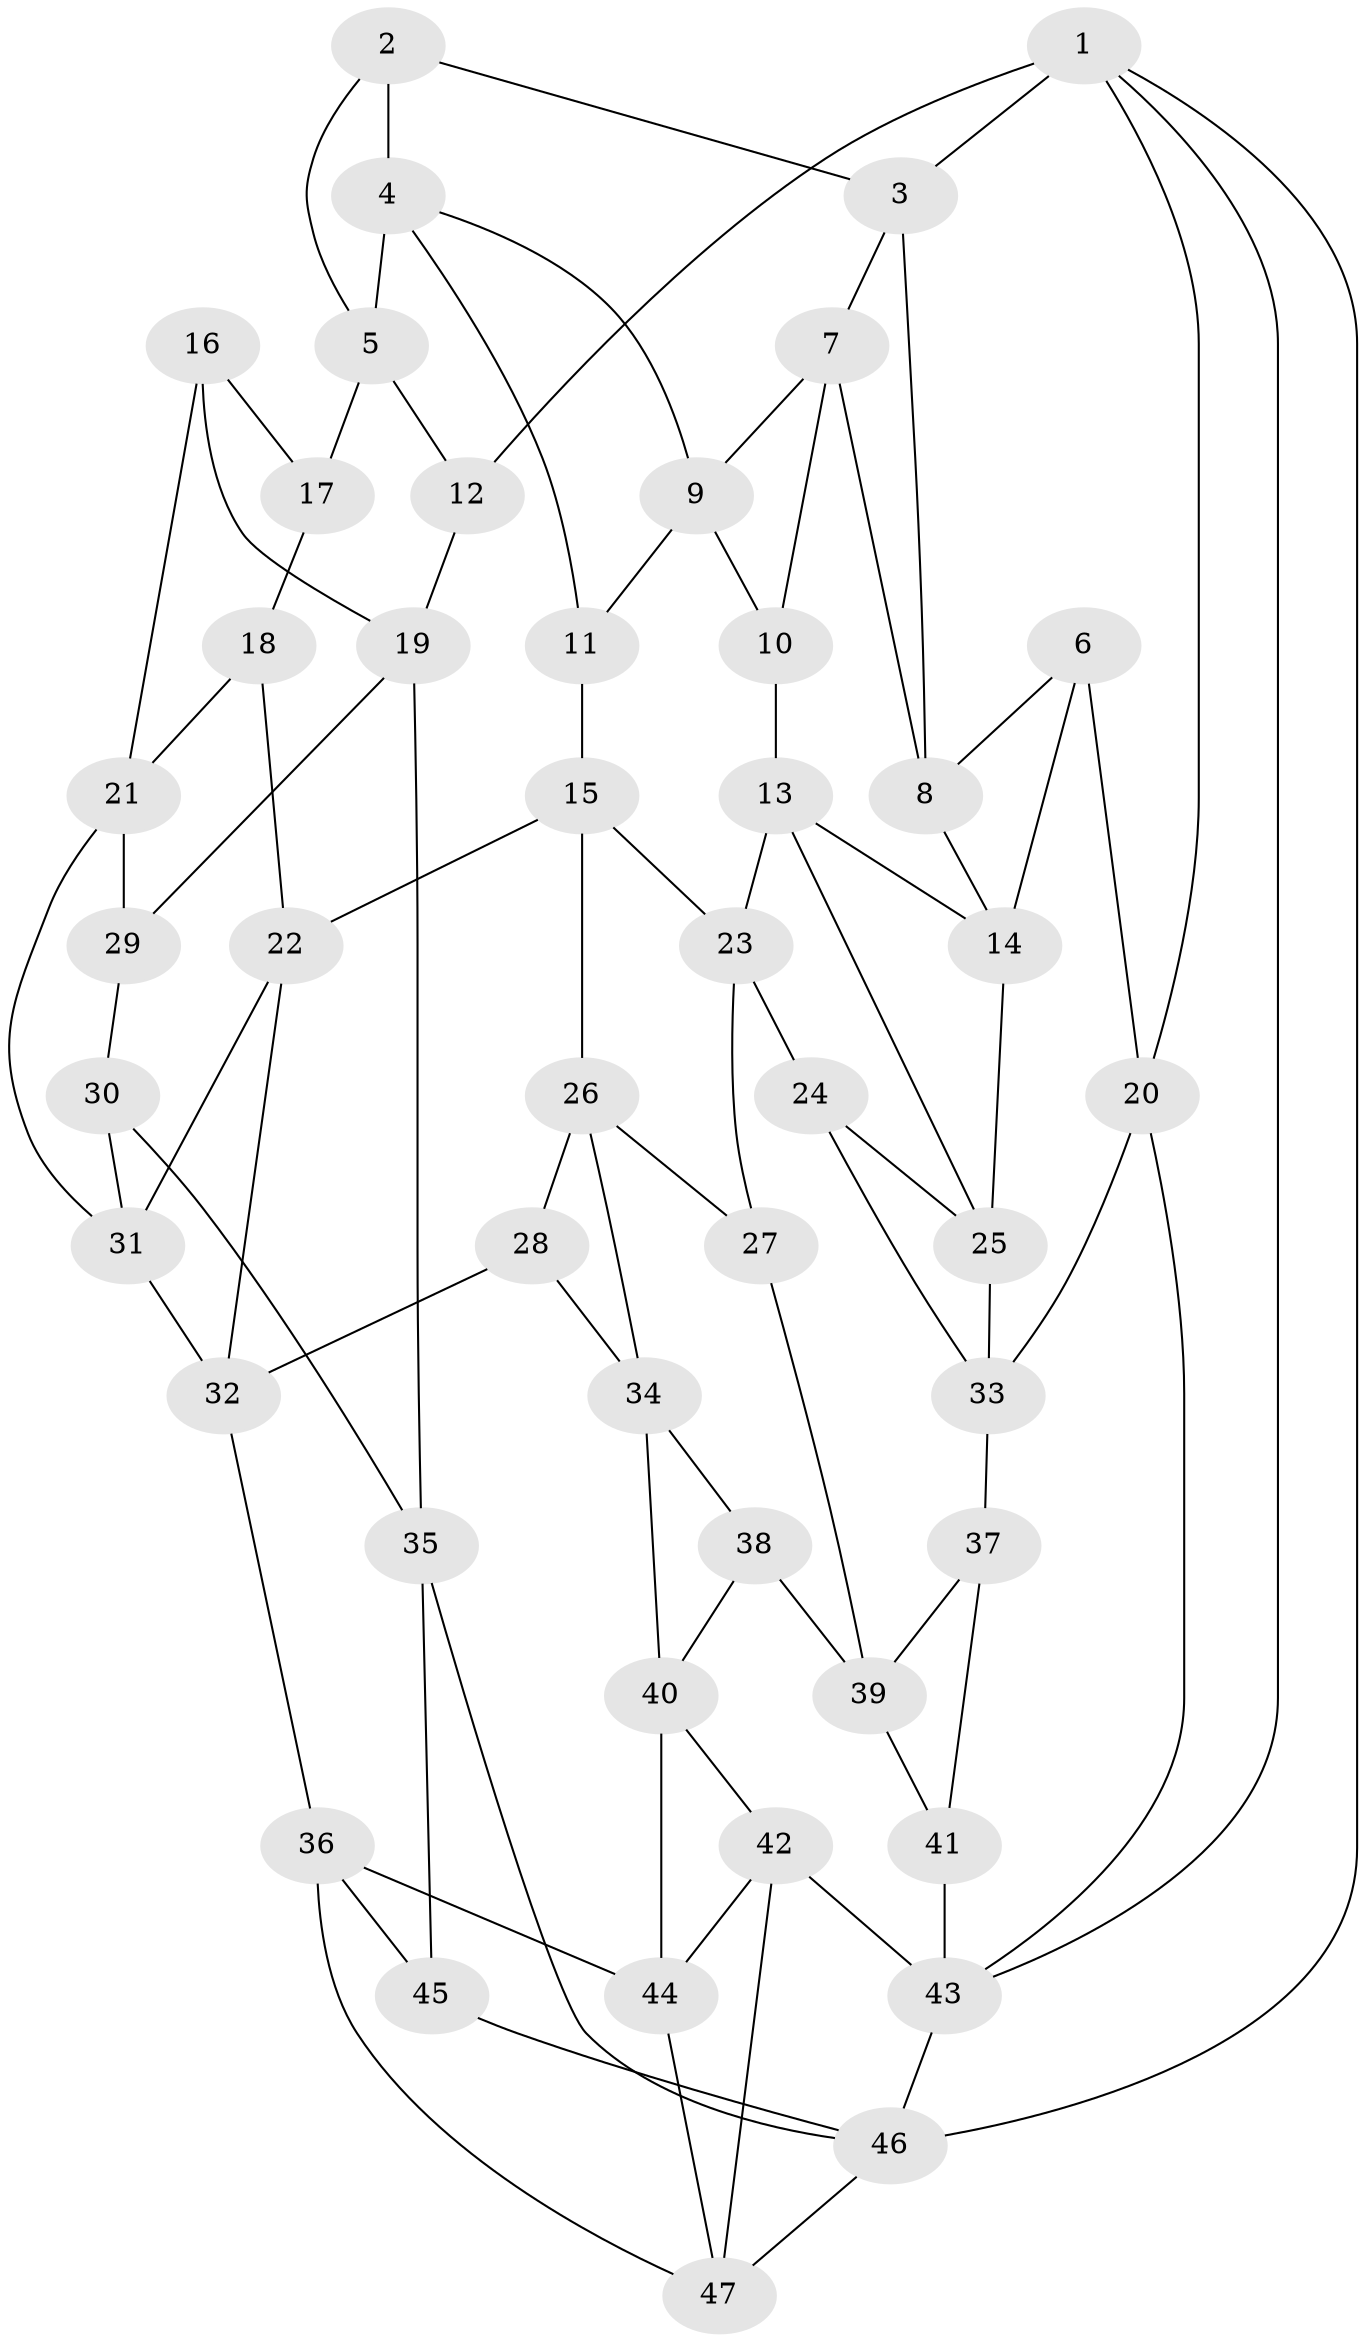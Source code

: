 // original degree distribution, {3: 0.0425531914893617, 5: 0.5106382978723404, 6: 0.23404255319148937, 4: 0.2127659574468085}
// Generated by graph-tools (version 1.1) at 2025/03/03/09/25 03:03:15]
// undirected, 47 vertices, 87 edges
graph export_dot {
graph [start="1"]
  node [color=gray90,style=filled];
  1;
  2;
  3;
  4;
  5;
  6;
  7;
  8;
  9;
  10;
  11;
  12;
  13;
  14;
  15;
  16;
  17;
  18;
  19;
  20;
  21;
  22;
  23;
  24;
  25;
  26;
  27;
  28;
  29;
  30;
  31;
  32;
  33;
  34;
  35;
  36;
  37;
  38;
  39;
  40;
  41;
  42;
  43;
  44;
  45;
  46;
  47;
  1 -- 3 [weight=1.0];
  1 -- 12 [weight=2.0];
  1 -- 20 [weight=1.0];
  1 -- 43 [weight=1.0];
  1 -- 46 [weight=1.0];
  2 -- 3 [weight=1.0];
  2 -- 4 [weight=1.0];
  2 -- 5 [weight=1.0];
  3 -- 7 [weight=1.0];
  3 -- 8 [weight=1.0];
  4 -- 5 [weight=1.0];
  4 -- 9 [weight=1.0];
  4 -- 11 [weight=1.0];
  5 -- 12 [weight=1.0];
  5 -- 17 [weight=1.0];
  6 -- 8 [weight=1.0];
  6 -- 14 [weight=1.0];
  6 -- 20 [weight=1.0];
  7 -- 8 [weight=1.0];
  7 -- 9 [weight=1.0];
  7 -- 10 [weight=1.0];
  8 -- 14 [weight=1.0];
  9 -- 10 [weight=1.0];
  9 -- 11 [weight=1.0];
  10 -- 13 [weight=1.0];
  11 -- 15 [weight=1.0];
  12 -- 19 [weight=1.0];
  13 -- 14 [weight=1.0];
  13 -- 23 [weight=1.0];
  13 -- 25 [weight=1.0];
  14 -- 25 [weight=1.0];
  15 -- 22 [weight=1.0];
  15 -- 23 [weight=1.0];
  15 -- 26 [weight=1.0];
  16 -- 17 [weight=1.0];
  16 -- 19 [weight=1.0];
  16 -- 21 [weight=1.0];
  17 -- 18 [weight=1.0];
  18 -- 21 [weight=1.0];
  18 -- 22 [weight=1.0];
  19 -- 29 [weight=1.0];
  19 -- 35 [weight=1.0];
  20 -- 33 [weight=1.0];
  20 -- 43 [weight=1.0];
  21 -- 29 [weight=2.0];
  21 -- 31 [weight=1.0];
  22 -- 31 [weight=1.0];
  22 -- 32 [weight=1.0];
  23 -- 24 [weight=1.0];
  23 -- 27 [weight=1.0];
  24 -- 25 [weight=1.0];
  24 -- 33 [weight=1.0];
  25 -- 33 [weight=1.0];
  26 -- 27 [weight=1.0];
  26 -- 28 [weight=1.0];
  26 -- 34 [weight=1.0];
  27 -- 39 [weight=1.0];
  28 -- 32 [weight=1.0];
  28 -- 34 [weight=1.0];
  29 -- 30 [weight=1.0];
  30 -- 31 [weight=1.0];
  30 -- 35 [weight=1.0];
  31 -- 32 [weight=1.0];
  32 -- 36 [weight=1.0];
  33 -- 37 [weight=1.0];
  34 -- 38 [weight=1.0];
  34 -- 40 [weight=1.0];
  35 -- 45 [weight=1.0];
  35 -- 46 [weight=1.0];
  36 -- 44 [weight=1.0];
  36 -- 45 [weight=1.0];
  36 -- 47 [weight=1.0];
  37 -- 39 [weight=1.0];
  37 -- 41 [weight=1.0];
  38 -- 39 [weight=1.0];
  38 -- 40 [weight=1.0];
  39 -- 41 [weight=1.0];
  40 -- 42 [weight=1.0];
  40 -- 44 [weight=1.0];
  41 -- 43 [weight=2.0];
  42 -- 43 [weight=1.0];
  42 -- 44 [weight=1.0];
  42 -- 47 [weight=1.0];
  43 -- 46 [weight=1.0];
  44 -- 47 [weight=1.0];
  45 -- 46 [weight=2.0];
  46 -- 47 [weight=1.0];
}
